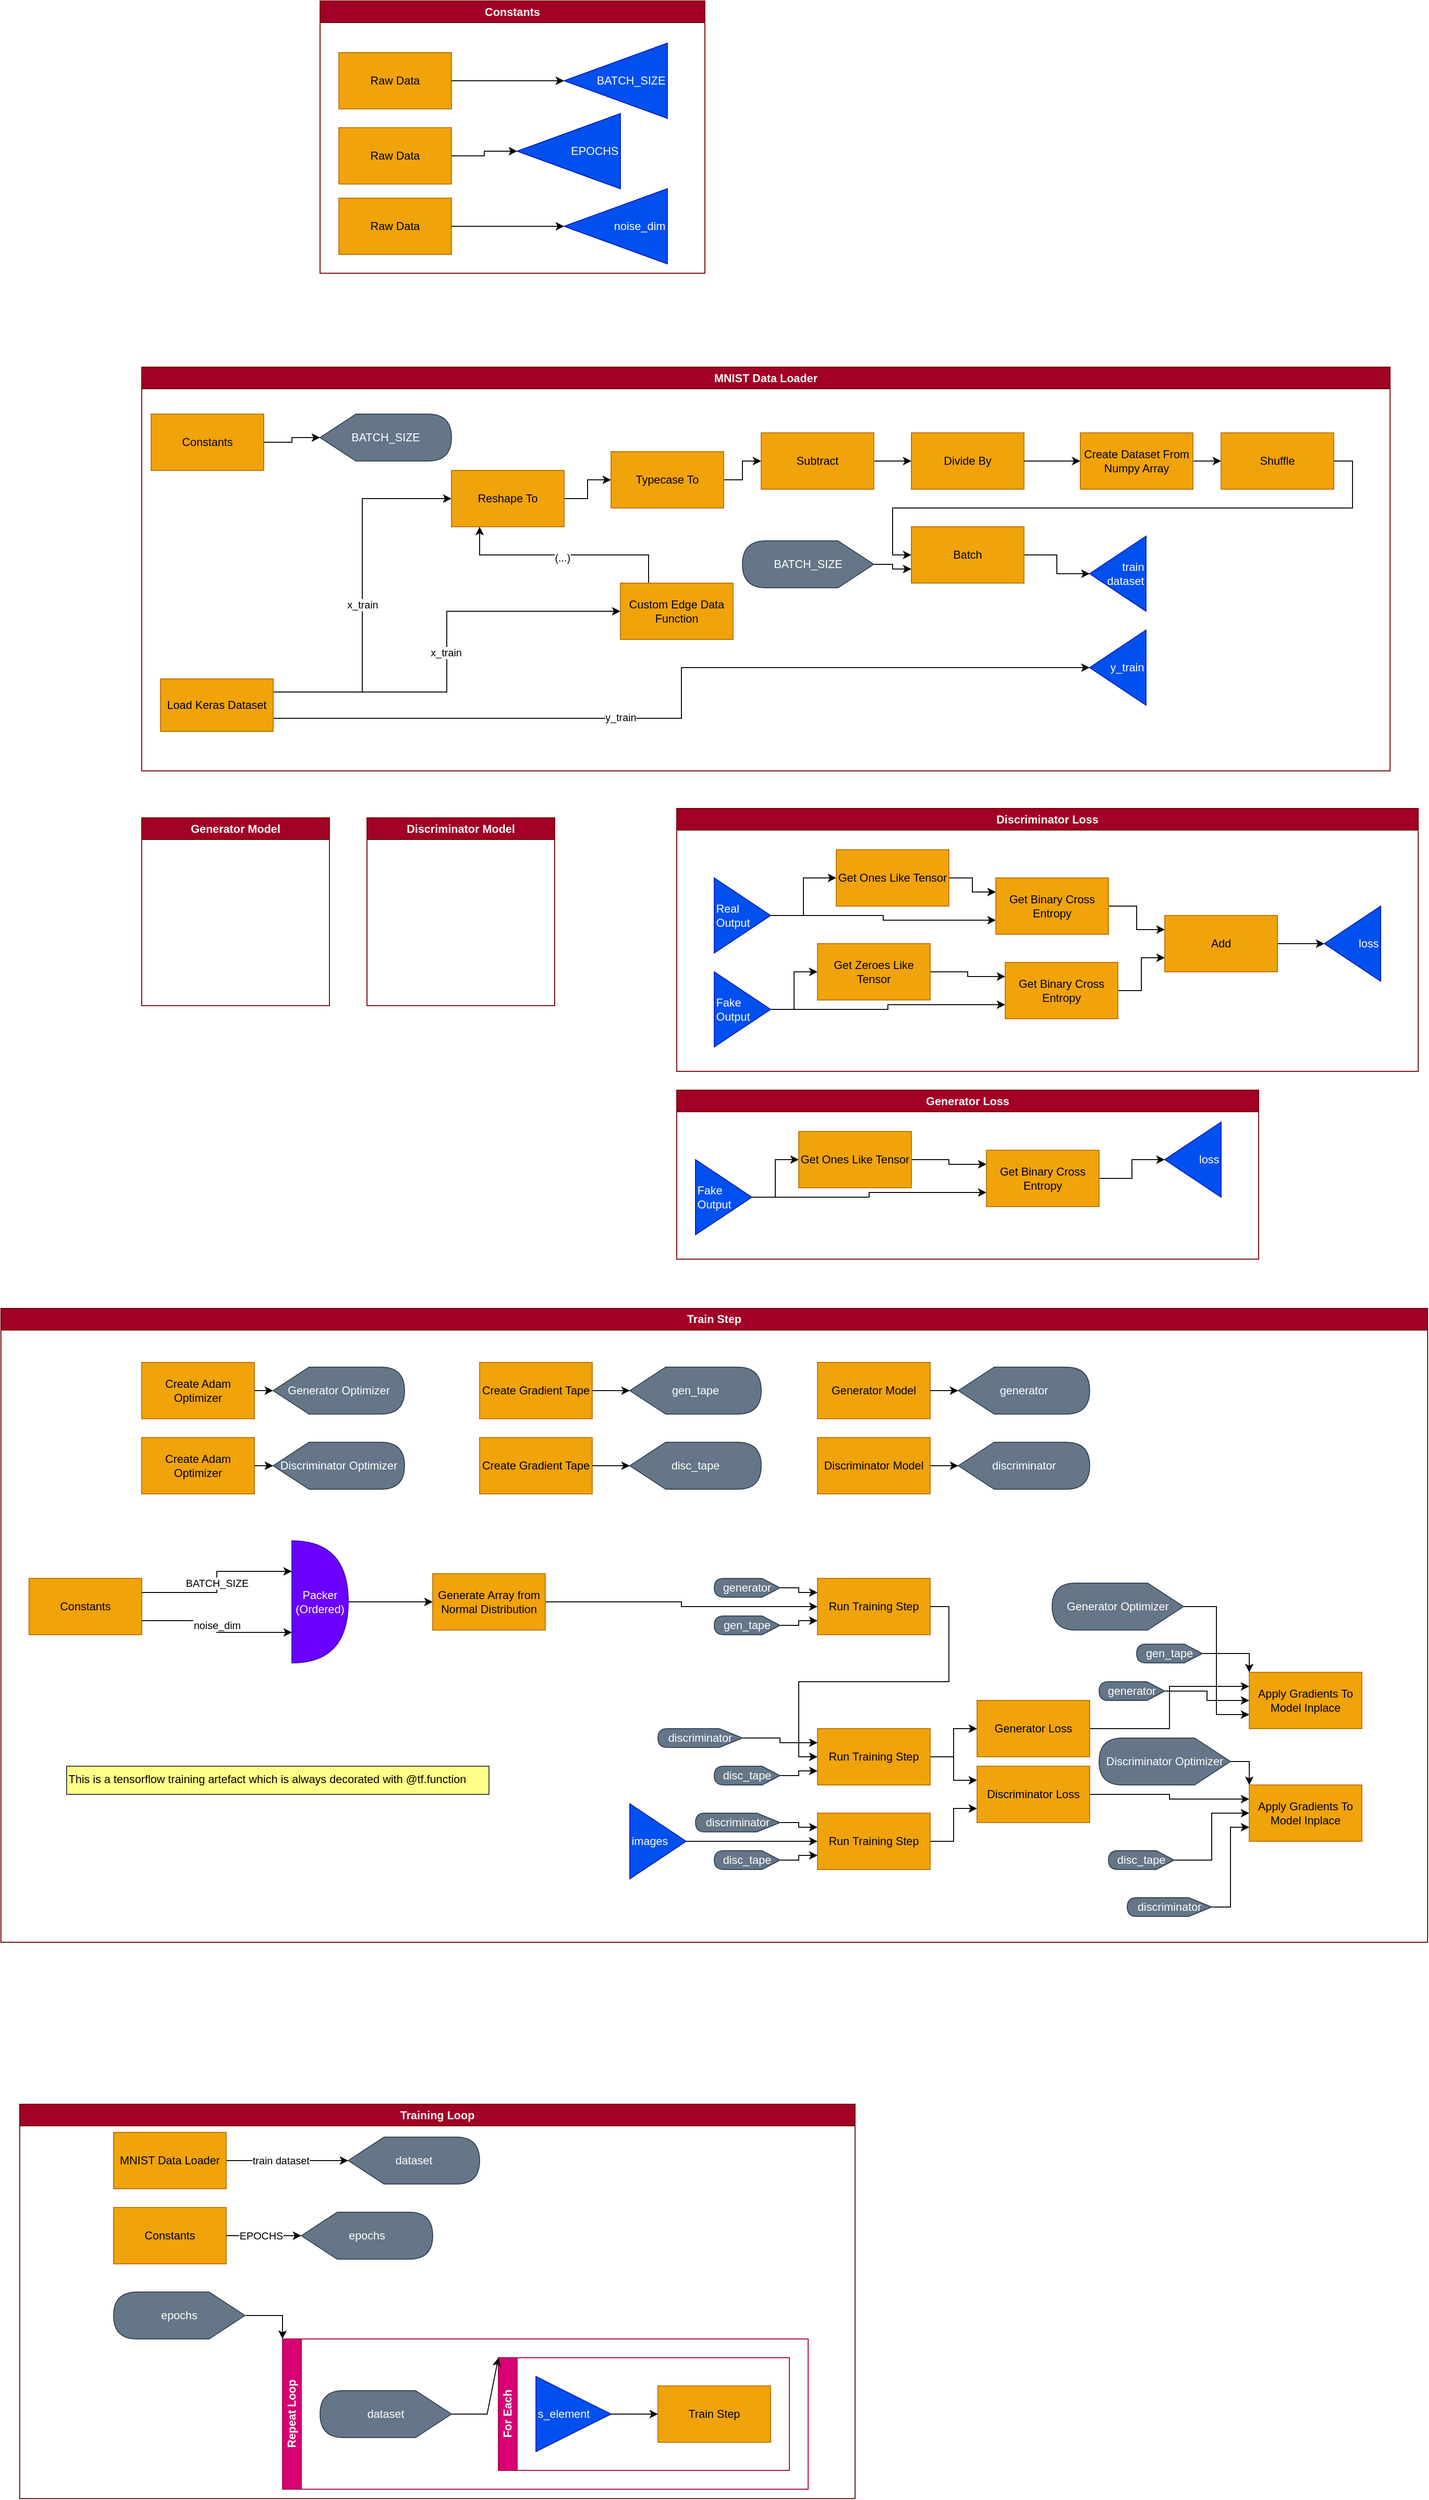 <mxfile version="21.8.2" type="device">
  <diagram name="Page-1" id="CMNAbyIfZospv8cuNg1a">
    <mxGraphModel dx="3825" dy="1553" grid="1" gridSize="10" guides="1" tooltips="1" connect="1" arrows="1" fold="1" page="0" pageScale="1" pageWidth="850" pageHeight="1100" math="0" shadow="0">
      <root>
        <mxCell id="0" />
        <mxCell id="1" parent="0" />
        <mxCell id="BTnDJMna1HMqzvdBmYv4-1" style="edgeStyle=orthogonalEdgeStyle;rounded=0;orthogonalLoop=1;jettySize=auto;html=1;exitX=1;exitY=0.25;exitDx=0;exitDy=0;entryX=0;entryY=0.5;entryDx=0;entryDy=0;" parent="1" source="BTnDJMna1HMqzvdBmYv4-9" target="BTnDJMna1HMqzvdBmYv4-21" edge="1">
          <mxGeometry relative="1" as="geometry">
            <mxPoint x="-510" y="977.923" as="targetPoint" />
            <Array as="points">
              <mxPoint x="-645" y="976" />
              <mxPoint x="-645" y="770" />
            </Array>
          </mxGeometry>
        </mxCell>
        <mxCell id="BTnDJMna1HMqzvdBmYv4-2" value="x_train" style="edgeLabel;html=1;align=center;verticalAlign=middle;resizable=0;points=[];" parent="BTnDJMna1HMqzvdBmYv4-1" vertex="1" connectable="0">
          <mxGeometry x="-0.048" relative="1" as="geometry">
            <mxPoint as="offset" />
          </mxGeometry>
        </mxCell>
        <mxCell id="BTnDJMna1HMqzvdBmYv4-5" style="edgeStyle=orthogonalEdgeStyle;rounded=0;orthogonalLoop=1;jettySize=auto;html=1;exitX=1;exitY=0.75;exitDx=0;exitDy=0;entryX=1;entryY=0.5;entryDx=0;entryDy=0;" parent="1" source="BTnDJMna1HMqzvdBmYv4-9" target="BTnDJMna1HMqzvdBmYv4-16" edge="1">
          <mxGeometry relative="1" as="geometry">
            <mxPoint x="-510" y="1006" as="targetPoint" />
          </mxGeometry>
        </mxCell>
        <mxCell id="BTnDJMna1HMqzvdBmYv4-6" value="y_train" style="edgeLabel;html=1;align=center;verticalAlign=middle;resizable=0;points=[];" parent="BTnDJMna1HMqzvdBmYv4-5" vertex="1" connectable="0">
          <mxGeometry x="-0.199" y="1" relative="1" as="geometry">
            <mxPoint as="offset" />
          </mxGeometry>
        </mxCell>
        <mxCell id="BTnDJMna1HMqzvdBmYv4-26" style="edgeStyle=orthogonalEdgeStyle;rounded=0;orthogonalLoop=1;jettySize=auto;html=1;exitX=1;exitY=0.25;exitDx=0;exitDy=0;entryX=0;entryY=0.5;entryDx=0;entryDy=0;" parent="1" source="BTnDJMna1HMqzvdBmYv4-9" target="BTnDJMna1HMqzvdBmYv4-25" edge="1">
          <mxGeometry relative="1" as="geometry" />
        </mxCell>
        <mxCell id="BTnDJMna1HMqzvdBmYv4-27" value="x_train" style="edgeLabel;html=1;align=center;verticalAlign=middle;resizable=0;points=[];" parent="BTnDJMna1HMqzvdBmYv4-26" vertex="1" connectable="0">
          <mxGeometry x="-0.004" y="1" relative="1" as="geometry">
            <mxPoint as="offset" />
          </mxGeometry>
        </mxCell>
        <mxCell id="BTnDJMna1HMqzvdBmYv4-9" value="Load Keras Dataset" style="rounded=0;whiteSpace=wrap;html=1;fillColor=#f0a30a;fontColor=#000000;strokeColor=#BD7000;" parent="1" vertex="1">
          <mxGeometry x="-860" y="962" width="120" height="56" as="geometry" />
        </mxCell>
        <mxCell id="BTnDJMna1HMqzvdBmYv4-18" value="MNIST Data Loader" style="swimlane;whiteSpace=wrap;html=1;fillColor=#a20025;fontColor=#ffffff;strokeColor=#6F0000;" parent="1" vertex="1">
          <mxGeometry x="-880" y="630" width="1330" height="430" as="geometry" />
        </mxCell>
        <mxCell id="BTnDJMna1HMqzvdBmYv4-16" value="y_train" style="triangle;whiteSpace=wrap;html=1;direction=west;align=right;fillColor=#0050ef;fontColor=#ffffff;strokeColor=#001DBC;" parent="BTnDJMna1HMqzvdBmYv4-18" vertex="1">
          <mxGeometry x="1010" y="280" width="60" height="80" as="geometry" />
        </mxCell>
        <mxCell id="BTnDJMna1HMqzvdBmYv4-11" value="Divide By" style="rounded=0;whiteSpace=wrap;html=1;fillColor=#f0a30a;fontColor=#000000;strokeColor=#BD7000;" parent="BTnDJMna1HMqzvdBmYv4-18" vertex="1">
          <mxGeometry x="820" y="70" width="120" height="60" as="geometry" />
        </mxCell>
        <mxCell id="BTnDJMna1HMqzvdBmYv4-10" style="edgeStyle=orthogonalEdgeStyle;rounded=0;orthogonalLoop=1;jettySize=auto;html=1;exitX=1;exitY=0.5;exitDx=0;exitDy=0;entryX=0;entryY=0.5;entryDx=0;entryDy=0;" parent="BTnDJMna1HMqzvdBmYv4-18" source="BTnDJMna1HMqzvdBmYv4-11" target="BTnDJMna1HMqzvdBmYv4-31" edge="1">
          <mxGeometry relative="1" as="geometry">
            <mxPoint x="970" y="100" as="targetPoint" />
          </mxGeometry>
        </mxCell>
        <mxCell id="BTnDJMna1HMqzvdBmYv4-20" style="edgeStyle=orthogonalEdgeStyle;rounded=0;orthogonalLoop=1;jettySize=auto;html=1;exitX=1;exitY=0.5;exitDx=0;exitDy=0;entryX=0;entryY=0.5;entryDx=0;entryDy=0;" parent="BTnDJMna1HMqzvdBmYv4-18" source="BTnDJMna1HMqzvdBmYv4-19" target="BTnDJMna1HMqzvdBmYv4-11" edge="1">
          <mxGeometry relative="1" as="geometry" />
        </mxCell>
        <mxCell id="BTnDJMna1HMqzvdBmYv4-19" value="Subtract" style="rounded=0;whiteSpace=wrap;html=1;fillColor=#f0a30a;fontColor=#000000;strokeColor=#BD7000;" parent="BTnDJMna1HMqzvdBmYv4-18" vertex="1">
          <mxGeometry x="660" y="70" width="120" height="60" as="geometry" />
        </mxCell>
        <mxCell id="BTnDJMna1HMqzvdBmYv4-23" style="edgeStyle=orthogonalEdgeStyle;rounded=0;orthogonalLoop=1;jettySize=auto;html=1;exitX=1;exitY=0.5;exitDx=0;exitDy=0;entryX=0;entryY=0.5;entryDx=0;entryDy=0;" parent="BTnDJMna1HMqzvdBmYv4-18" source="BTnDJMna1HMqzvdBmYv4-21" target="BTnDJMna1HMqzvdBmYv4-22" edge="1">
          <mxGeometry relative="1" as="geometry" />
        </mxCell>
        <mxCell id="BTnDJMna1HMqzvdBmYv4-21" value="Reshape To" style="rounded=0;whiteSpace=wrap;html=1;fillColor=#f0a30a;fontColor=#000000;strokeColor=#BD7000;" parent="BTnDJMna1HMqzvdBmYv4-18" vertex="1">
          <mxGeometry x="330" y="110" width="120" height="60" as="geometry" />
        </mxCell>
        <mxCell id="BTnDJMna1HMqzvdBmYv4-24" style="edgeStyle=orthogonalEdgeStyle;rounded=0;orthogonalLoop=1;jettySize=auto;html=1;exitX=1;exitY=0.5;exitDx=0;exitDy=0;entryX=0;entryY=0.5;entryDx=0;entryDy=0;" parent="BTnDJMna1HMqzvdBmYv4-18" source="BTnDJMna1HMqzvdBmYv4-22" target="BTnDJMna1HMqzvdBmYv4-19" edge="1">
          <mxGeometry relative="1" as="geometry" />
        </mxCell>
        <mxCell id="BTnDJMna1HMqzvdBmYv4-22" value="Typecase To" style="rounded=0;whiteSpace=wrap;html=1;fillColor=#f0a30a;fontColor=#000000;strokeColor=#BD7000;" parent="BTnDJMna1HMqzvdBmYv4-18" vertex="1">
          <mxGeometry x="500" y="90" width="120" height="60" as="geometry" />
        </mxCell>
        <mxCell id="BTnDJMna1HMqzvdBmYv4-28" style="edgeStyle=orthogonalEdgeStyle;rounded=0;orthogonalLoop=1;jettySize=auto;html=1;exitX=0.25;exitY=0;exitDx=0;exitDy=0;entryX=0.25;entryY=1;entryDx=0;entryDy=0;" parent="BTnDJMna1HMqzvdBmYv4-18" source="BTnDJMna1HMqzvdBmYv4-25" target="BTnDJMna1HMqzvdBmYv4-21" edge="1">
          <mxGeometry relative="1" as="geometry" />
        </mxCell>
        <mxCell id="BTnDJMna1HMqzvdBmYv4-29" value="(...)" style="edgeLabel;html=1;align=center;verticalAlign=middle;resizable=0;points=[];" parent="BTnDJMna1HMqzvdBmYv4-28" vertex="1" connectable="0">
          <mxGeometry x="0.016" y="3" relative="1" as="geometry">
            <mxPoint as="offset" />
          </mxGeometry>
        </mxCell>
        <mxCell id="BTnDJMna1HMqzvdBmYv4-25" value="Custom Edge Data Function" style="rounded=0;whiteSpace=wrap;html=1;fillColor=#f0a30a;fontColor=#000000;strokeColor=#BD7000;" parent="BTnDJMna1HMqzvdBmYv4-18" vertex="1">
          <mxGeometry x="510" y="230" width="120" height="60" as="geometry" />
        </mxCell>
        <mxCell id="BTnDJMna1HMqzvdBmYv4-34" style="edgeStyle=orthogonalEdgeStyle;rounded=0;orthogonalLoop=1;jettySize=auto;html=1;exitX=1;exitY=0.5;exitDx=0;exitDy=0;entryX=0;entryY=0.5;entryDx=0;entryDy=0;" parent="BTnDJMna1HMqzvdBmYv4-18" source="BTnDJMna1HMqzvdBmYv4-31" target="BTnDJMna1HMqzvdBmYv4-32" edge="1">
          <mxGeometry relative="1" as="geometry" />
        </mxCell>
        <mxCell id="BTnDJMna1HMqzvdBmYv4-31" value="Create Dataset From Numpy Array" style="rounded=0;whiteSpace=wrap;html=1;fillColor=#f0a30a;fontColor=#000000;strokeColor=#BD7000;" parent="BTnDJMna1HMqzvdBmYv4-18" vertex="1">
          <mxGeometry x="1000" y="70" width="120" height="60" as="geometry" />
        </mxCell>
        <mxCell id="BTnDJMna1HMqzvdBmYv4-35" style="edgeStyle=orthogonalEdgeStyle;rounded=0;orthogonalLoop=1;jettySize=auto;html=1;exitX=1;exitY=0.5;exitDx=0;exitDy=0;entryX=0;entryY=0.5;entryDx=0;entryDy=0;" parent="BTnDJMna1HMqzvdBmYv4-18" source="BTnDJMna1HMqzvdBmYv4-32" target="BTnDJMna1HMqzvdBmYv4-33" edge="1">
          <mxGeometry relative="1" as="geometry" />
        </mxCell>
        <mxCell id="BTnDJMna1HMqzvdBmYv4-32" value="Shuffle" style="rounded=0;whiteSpace=wrap;html=1;fillColor=#f0a30a;fontColor=#000000;strokeColor=#BD7000;" parent="BTnDJMna1HMqzvdBmYv4-18" vertex="1">
          <mxGeometry x="1150" y="70" width="120" height="60" as="geometry" />
        </mxCell>
        <mxCell id="BTnDJMna1HMqzvdBmYv4-37" style="edgeStyle=orthogonalEdgeStyle;rounded=0;orthogonalLoop=1;jettySize=auto;html=1;exitX=1;exitY=0.5;exitDx=0;exitDy=0;entryX=1;entryY=0.5;entryDx=0;entryDy=0;" parent="BTnDJMna1HMqzvdBmYv4-18" source="BTnDJMna1HMqzvdBmYv4-33" target="BTnDJMna1HMqzvdBmYv4-36" edge="1">
          <mxGeometry relative="1" as="geometry" />
        </mxCell>
        <mxCell id="BTnDJMna1HMqzvdBmYv4-33" value="Batch" style="rounded=0;whiteSpace=wrap;html=1;fillColor=#f0a30a;fontColor=#000000;strokeColor=#BD7000;" parent="BTnDJMna1HMqzvdBmYv4-18" vertex="1">
          <mxGeometry x="820" y="170" width="120" height="60" as="geometry" />
        </mxCell>
        <mxCell id="BTnDJMna1HMqzvdBmYv4-36" value="train dataset" style="triangle;whiteSpace=wrap;html=1;direction=west;align=right;fillColor=#0050ef;fontColor=#ffffff;strokeColor=#001DBC;" parent="BTnDJMna1HMqzvdBmYv4-18" vertex="1">
          <mxGeometry x="1010" y="180" width="60" height="80" as="geometry" />
        </mxCell>
        <mxCell id="BTnDJMna1HMqzvdBmYv4-105" style="edgeStyle=orthogonalEdgeStyle;rounded=0;orthogonalLoop=1;jettySize=auto;html=1;exitX=0;exitY=0.5;exitDx=0;exitDy=0;exitPerimeter=0;entryX=0;entryY=0.75;entryDx=0;entryDy=0;" parent="BTnDJMna1HMqzvdBmYv4-18" source="BTnDJMna1HMqzvdBmYv4-104" target="BTnDJMna1HMqzvdBmYv4-33" edge="1">
          <mxGeometry relative="1" as="geometry" />
        </mxCell>
        <mxCell id="BTnDJMna1HMqzvdBmYv4-104" value="BATCH_SIZE" style="shape=display;whiteSpace=wrap;html=1;fillColor=#647687;strokeColor=#314354;fontColor=#ffffff;size=0.273;direction=west;" parent="BTnDJMna1HMqzvdBmYv4-18" vertex="1">
          <mxGeometry x="640" y="185" width="140" height="50" as="geometry" />
        </mxCell>
        <mxCell id="BTnDJMna1HMqzvdBmYv4-111" value="BATCH_SIZE" style="shape=display;whiteSpace=wrap;html=1;fillColor=#647687;strokeColor=#314354;fontColor=#ffffff;size=0.273;" parent="BTnDJMna1HMqzvdBmYv4-18" vertex="1">
          <mxGeometry x="190" y="50" width="140" height="50" as="geometry" />
        </mxCell>
        <mxCell id="BTnDJMna1HMqzvdBmYv4-112" value="Constants" style="rounded=0;whiteSpace=wrap;html=1;fillColor=#f0a30a;fontColor=#000000;strokeColor=#BD7000;" parent="BTnDJMna1HMqzvdBmYv4-18" vertex="1">
          <mxGeometry x="10" y="50" width="120" height="60" as="geometry" />
        </mxCell>
        <mxCell id="BTnDJMna1HMqzvdBmYv4-113" style="edgeStyle=orthogonalEdgeStyle;rounded=0;orthogonalLoop=1;jettySize=auto;html=1;exitX=1;exitY=0.5;exitDx=0;exitDy=0;entryX=0;entryY=0.5;entryDx=0;entryDy=0;entryPerimeter=0;" parent="BTnDJMna1HMqzvdBmYv4-18" source="BTnDJMna1HMqzvdBmYv4-112" target="BTnDJMna1HMqzvdBmYv4-111" edge="1">
          <mxGeometry relative="1" as="geometry" />
        </mxCell>
        <mxCell id="BTnDJMna1HMqzvdBmYv4-58" value="Generator Model" style="swimlane;whiteSpace=wrap;html=1;fillColor=#a20025;fontColor=#ffffff;strokeColor=#6F0000;" parent="1" vertex="1">
          <mxGeometry x="-880" y="1110" width="200" height="200" as="geometry" />
        </mxCell>
        <mxCell id="BTnDJMna1HMqzvdBmYv4-60" value="Discriminator Model" style="swimlane;whiteSpace=wrap;html=1;fillColor=#a20025;fontColor=#ffffff;strokeColor=#6F0000;" parent="1" vertex="1">
          <mxGeometry x="-640" y="1110" width="200" height="200" as="geometry" />
        </mxCell>
        <mxCell id="BTnDJMna1HMqzvdBmYv4-64" style="edgeStyle=orthogonalEdgeStyle;rounded=0;orthogonalLoop=1;jettySize=auto;html=1;exitX=1;exitY=0.5;exitDx=0;exitDy=0;" parent="1" source="BTnDJMna1HMqzvdBmYv4-61" target="BTnDJMna1HMqzvdBmYv4-63" edge="1">
          <mxGeometry relative="1" as="geometry" />
        </mxCell>
        <mxCell id="BTnDJMna1HMqzvdBmYv4-68" style="edgeStyle=orthogonalEdgeStyle;rounded=0;orthogonalLoop=1;jettySize=auto;html=1;exitX=1;exitY=0.5;exitDx=0;exitDy=0;entryX=0;entryY=0.75;entryDx=0;entryDy=0;" parent="1" source="BTnDJMna1HMqzvdBmYv4-61" target="BTnDJMna1HMqzvdBmYv4-67" edge="1">
          <mxGeometry relative="1" as="geometry" />
        </mxCell>
        <mxCell id="BTnDJMna1HMqzvdBmYv4-61" value="Real Output" style="triangle;whiteSpace=wrap;html=1;align=left;fillColor=#0050ef;fontColor=#ffffff;strokeColor=#001DBC;" parent="1" vertex="1">
          <mxGeometry x="-270" y="1174" width="60" height="80" as="geometry" />
        </mxCell>
        <mxCell id="BTnDJMna1HMqzvdBmYv4-66" style="edgeStyle=orthogonalEdgeStyle;rounded=0;orthogonalLoop=1;jettySize=auto;html=1;exitX=1;exitY=0.5;exitDx=0;exitDy=0;entryX=0;entryY=0.5;entryDx=0;entryDy=0;" parent="1" source="BTnDJMna1HMqzvdBmYv4-62" target="BTnDJMna1HMqzvdBmYv4-65" edge="1">
          <mxGeometry relative="1" as="geometry" />
        </mxCell>
        <mxCell id="BTnDJMna1HMqzvdBmYv4-72" style="edgeStyle=orthogonalEdgeStyle;rounded=0;orthogonalLoop=1;jettySize=auto;html=1;exitX=1;exitY=0.5;exitDx=0;exitDy=0;entryX=0;entryY=0.75;entryDx=0;entryDy=0;" parent="1" source="BTnDJMna1HMqzvdBmYv4-62" target="BTnDJMna1HMqzvdBmYv4-70" edge="1">
          <mxGeometry relative="1" as="geometry" />
        </mxCell>
        <mxCell id="BTnDJMna1HMqzvdBmYv4-62" value="Fake Output" style="triangle;whiteSpace=wrap;html=1;align=left;fillColor=#0050ef;fontColor=#ffffff;strokeColor=#001DBC;" parent="1" vertex="1">
          <mxGeometry x="-270" y="1274" width="60" height="80" as="geometry" />
        </mxCell>
        <mxCell id="BTnDJMna1HMqzvdBmYv4-69" style="edgeStyle=orthogonalEdgeStyle;rounded=0;orthogonalLoop=1;jettySize=auto;html=1;exitX=1;exitY=0.5;exitDx=0;exitDy=0;entryX=0;entryY=0.25;entryDx=0;entryDy=0;" parent="1" source="BTnDJMna1HMqzvdBmYv4-63" target="BTnDJMna1HMqzvdBmYv4-67" edge="1">
          <mxGeometry relative="1" as="geometry" />
        </mxCell>
        <mxCell id="BTnDJMna1HMqzvdBmYv4-63" value="Get Ones Like Tensor" style="rounded=0;whiteSpace=wrap;html=1;fillColor=#f0a30a;fontColor=#000000;strokeColor=#BD7000;" parent="1" vertex="1">
          <mxGeometry x="-140" y="1144" width="120" height="60" as="geometry" />
        </mxCell>
        <mxCell id="BTnDJMna1HMqzvdBmYv4-71" style="edgeStyle=orthogonalEdgeStyle;rounded=0;orthogonalLoop=1;jettySize=auto;html=1;exitX=1;exitY=0.5;exitDx=0;exitDy=0;entryX=0;entryY=0.25;entryDx=0;entryDy=0;" parent="1" source="BTnDJMna1HMqzvdBmYv4-65" target="BTnDJMna1HMqzvdBmYv4-70" edge="1">
          <mxGeometry relative="1" as="geometry" />
        </mxCell>
        <mxCell id="BTnDJMna1HMqzvdBmYv4-65" value="Get Zeroes Like Tensor" style="rounded=0;whiteSpace=wrap;html=1;fillColor=#f0a30a;fontColor=#000000;strokeColor=#BD7000;" parent="1" vertex="1">
          <mxGeometry x="-160" y="1244" width="120" height="60" as="geometry" />
        </mxCell>
        <mxCell id="BTnDJMna1HMqzvdBmYv4-74" style="edgeStyle=orthogonalEdgeStyle;rounded=0;orthogonalLoop=1;jettySize=auto;html=1;exitX=1;exitY=0.5;exitDx=0;exitDy=0;entryX=0;entryY=0.25;entryDx=0;entryDy=0;" parent="1" source="BTnDJMna1HMqzvdBmYv4-67" target="BTnDJMna1HMqzvdBmYv4-73" edge="1">
          <mxGeometry relative="1" as="geometry" />
        </mxCell>
        <mxCell id="BTnDJMna1HMqzvdBmYv4-67" value="Get Binary Cross Entropy" style="rounded=0;whiteSpace=wrap;html=1;fillColor=#f0a30a;fontColor=#000000;strokeColor=#BD7000;" parent="1" vertex="1">
          <mxGeometry x="30" y="1174" width="120" height="60" as="geometry" />
        </mxCell>
        <mxCell id="BTnDJMna1HMqzvdBmYv4-75" style="edgeStyle=orthogonalEdgeStyle;rounded=0;orthogonalLoop=1;jettySize=auto;html=1;exitX=1;exitY=0.5;exitDx=0;exitDy=0;entryX=0;entryY=0.75;entryDx=0;entryDy=0;" parent="1" source="BTnDJMna1HMqzvdBmYv4-70" target="BTnDJMna1HMqzvdBmYv4-73" edge="1">
          <mxGeometry relative="1" as="geometry" />
        </mxCell>
        <mxCell id="BTnDJMna1HMqzvdBmYv4-70" value="Get Binary Cross Entropy" style="rounded=0;whiteSpace=wrap;html=1;fillColor=#f0a30a;fontColor=#000000;strokeColor=#BD7000;" parent="1" vertex="1">
          <mxGeometry x="40" y="1264" width="120" height="60" as="geometry" />
        </mxCell>
        <mxCell id="BTnDJMna1HMqzvdBmYv4-77" style="edgeStyle=orthogonalEdgeStyle;rounded=0;orthogonalLoop=1;jettySize=auto;html=1;exitX=1;exitY=0.5;exitDx=0;exitDy=0;entryX=1;entryY=0.5;entryDx=0;entryDy=0;" parent="1" source="BTnDJMna1HMqzvdBmYv4-73" target="BTnDJMna1HMqzvdBmYv4-76" edge="1">
          <mxGeometry relative="1" as="geometry" />
        </mxCell>
        <mxCell id="BTnDJMna1HMqzvdBmYv4-73" value="Add" style="rounded=0;whiteSpace=wrap;html=1;fillColor=#f0a30a;fontColor=#000000;strokeColor=#BD7000;" parent="1" vertex="1">
          <mxGeometry x="210" y="1214" width="120" height="60" as="geometry" />
        </mxCell>
        <mxCell id="BTnDJMna1HMqzvdBmYv4-76" value="loss" style="triangle;whiteSpace=wrap;html=1;direction=west;align=right;fillColor=#0050ef;fontColor=#ffffff;strokeColor=#001DBC;" parent="1" vertex="1">
          <mxGeometry x="380" y="1204" width="60" height="80" as="geometry" />
        </mxCell>
        <mxCell id="BTnDJMna1HMqzvdBmYv4-78" value="Discriminator Loss" style="swimlane;whiteSpace=wrap;html=1;fillColor=#a20025;fontColor=#ffffff;strokeColor=#6F0000;" parent="1" vertex="1">
          <mxGeometry x="-310" y="1100" width="790" height="280" as="geometry" />
        </mxCell>
        <mxCell id="BTnDJMna1HMqzvdBmYv4-82" style="edgeStyle=orthogonalEdgeStyle;rounded=0;orthogonalLoop=1;jettySize=auto;html=1;exitX=1;exitY=0.5;exitDx=0;exitDy=0;entryX=0;entryY=0.5;entryDx=0;entryDy=0;" parent="1" source="BTnDJMna1HMqzvdBmYv4-84" target="BTnDJMna1HMqzvdBmYv4-88" edge="1">
          <mxGeometry relative="1" as="geometry" />
        </mxCell>
        <mxCell id="BTnDJMna1HMqzvdBmYv4-83" style="edgeStyle=orthogonalEdgeStyle;rounded=0;orthogonalLoop=1;jettySize=auto;html=1;exitX=1;exitY=0.5;exitDx=0;exitDy=0;entryX=0;entryY=0.75;entryDx=0;entryDy=0;" parent="1" source="BTnDJMna1HMqzvdBmYv4-84" target="BTnDJMna1HMqzvdBmYv4-92" edge="1">
          <mxGeometry relative="1" as="geometry" />
        </mxCell>
        <mxCell id="BTnDJMna1HMqzvdBmYv4-84" value="Fake Output" style="triangle;whiteSpace=wrap;html=1;align=left;fillColor=#0050ef;fontColor=#ffffff;strokeColor=#001DBC;" parent="1" vertex="1">
          <mxGeometry x="-290" y="1474" width="60" height="80" as="geometry" />
        </mxCell>
        <mxCell id="BTnDJMna1HMqzvdBmYv4-87" style="edgeStyle=orthogonalEdgeStyle;rounded=0;orthogonalLoop=1;jettySize=auto;html=1;exitX=1;exitY=0.5;exitDx=0;exitDy=0;entryX=0;entryY=0.25;entryDx=0;entryDy=0;" parent="1" source="BTnDJMna1HMqzvdBmYv4-88" target="BTnDJMna1HMqzvdBmYv4-92" edge="1">
          <mxGeometry relative="1" as="geometry" />
        </mxCell>
        <mxCell id="BTnDJMna1HMqzvdBmYv4-88" value="Get Ones Like Tensor" style="rounded=0;whiteSpace=wrap;html=1;fillColor=#f0a30a;fontColor=#000000;strokeColor=#BD7000;" parent="1" vertex="1">
          <mxGeometry x="-180" y="1444" width="120" height="60" as="geometry" />
        </mxCell>
        <mxCell id="BTnDJMna1HMqzvdBmYv4-97" style="edgeStyle=orthogonalEdgeStyle;rounded=0;orthogonalLoop=1;jettySize=auto;html=1;exitX=1;exitY=0.5;exitDx=0;exitDy=0;entryX=1;entryY=0.5;entryDx=0;entryDy=0;" parent="1" source="BTnDJMna1HMqzvdBmYv4-92" target="BTnDJMna1HMqzvdBmYv4-95" edge="1">
          <mxGeometry relative="1" as="geometry" />
        </mxCell>
        <mxCell id="BTnDJMna1HMqzvdBmYv4-92" value="Get Binary Cross Entropy" style="rounded=0;whiteSpace=wrap;html=1;fillColor=#f0a30a;fontColor=#000000;strokeColor=#BD7000;" parent="1" vertex="1">
          <mxGeometry x="20" y="1464" width="120" height="60" as="geometry" />
        </mxCell>
        <mxCell id="BTnDJMna1HMqzvdBmYv4-96" value="Generator Loss" style="swimlane;whiteSpace=wrap;html=1;fillColor=#a20025;fontColor=#ffffff;strokeColor=#6F0000;" parent="1" vertex="1">
          <mxGeometry x="-310" y="1400" width="620" height="180" as="geometry" />
        </mxCell>
        <mxCell id="BTnDJMna1HMqzvdBmYv4-95" value="loss" style="triangle;whiteSpace=wrap;html=1;direction=west;align=right;fillColor=#0050ef;fontColor=#ffffff;strokeColor=#001DBC;" parent="BTnDJMna1HMqzvdBmYv4-96" vertex="1">
          <mxGeometry x="520" y="34" width="60" height="80" as="geometry" />
        </mxCell>
        <mxCell id="BTnDJMna1HMqzvdBmYv4-98" value="Create Adam Optimizer" style="rounded=0;whiteSpace=wrap;html=1;fillColor=#f0a30a;fontColor=#000000;strokeColor=#BD7000;" parent="1" vertex="1">
          <mxGeometry x="-880" y="1690" width="120" height="60" as="geometry" />
        </mxCell>
        <mxCell id="BTnDJMna1HMqzvdBmYv4-99" value="Create Adam Optimizer" style="rounded=0;whiteSpace=wrap;html=1;fillColor=#f0a30a;fontColor=#000000;strokeColor=#BD7000;" parent="1" vertex="1">
          <mxGeometry x="-880" y="1770" width="120" height="60" as="geometry" />
        </mxCell>
        <mxCell id="BTnDJMna1HMqzvdBmYv4-100" value="Generator Optimizer" style="shape=display;whiteSpace=wrap;html=1;fillColor=#647687;strokeColor=#314354;fontColor=#ffffff;size=0.273;" parent="1" vertex="1">
          <mxGeometry x="-740" y="1695" width="140" height="50" as="geometry" />
        </mxCell>
        <mxCell id="BTnDJMna1HMqzvdBmYv4-101" style="edgeStyle=orthogonalEdgeStyle;rounded=0;orthogonalLoop=1;jettySize=auto;html=1;exitX=1;exitY=0.5;exitDx=0;exitDy=0;entryX=0;entryY=0.5;entryDx=0;entryDy=0;entryPerimeter=0;" parent="1" source="BTnDJMna1HMqzvdBmYv4-98" target="BTnDJMna1HMqzvdBmYv4-100" edge="1">
          <mxGeometry relative="1" as="geometry" />
        </mxCell>
        <mxCell id="BTnDJMna1HMqzvdBmYv4-102" value="Discriminator Optimizer" style="shape=display;whiteSpace=wrap;html=1;fillColor=#647687;strokeColor=#314354;fontColor=#ffffff;size=0.273;" parent="1" vertex="1">
          <mxGeometry x="-740" y="1775" width="140" height="50" as="geometry" />
        </mxCell>
        <mxCell id="BTnDJMna1HMqzvdBmYv4-103" style="edgeStyle=orthogonalEdgeStyle;rounded=0;orthogonalLoop=1;jettySize=auto;html=1;exitX=1;exitY=0.5;exitDx=0;exitDy=0;entryX=0;entryY=0.5;entryDx=0;entryDy=0;entryPerimeter=0;" parent="1" source="BTnDJMna1HMqzvdBmYv4-99" target="BTnDJMna1HMqzvdBmYv4-102" edge="1">
          <mxGeometry relative="1" as="geometry" />
        </mxCell>
        <mxCell id="BTnDJMna1HMqzvdBmYv4-107" value="Raw Data" style="rounded=0;whiteSpace=wrap;html=1;fillColor=#f0a30a;fontColor=#000000;strokeColor=#BD7000;" parent="1" vertex="1">
          <mxGeometry x="-670" y="295" width="120" height="60" as="geometry" />
        </mxCell>
        <mxCell id="BTnDJMna1HMqzvdBmYv4-108" style="edgeStyle=orthogonalEdgeStyle;rounded=0;orthogonalLoop=1;jettySize=auto;html=1;exitX=1;exitY=0.5;exitDx=0;exitDy=0;entryX=1;entryY=0.5;entryDx=0;entryDy=0;" parent="1" source="BTnDJMna1HMqzvdBmYv4-107" target="BTnDJMna1HMqzvdBmYv4-110" edge="1">
          <mxGeometry relative="1" as="geometry">
            <mxPoint x="-450" y="325" as="targetPoint" />
          </mxGeometry>
        </mxCell>
        <mxCell id="BTnDJMna1HMqzvdBmYv4-109" value="Constants" style="swimlane;whiteSpace=wrap;html=1;fillColor=#a20025;fontColor=#ffffff;strokeColor=#6F0000;" parent="1" vertex="1">
          <mxGeometry x="-690" y="240" width="410" height="290" as="geometry" />
        </mxCell>
        <mxCell id="BTnDJMna1HMqzvdBmYv4-110" value="BATCH_SIZE" style="triangle;whiteSpace=wrap;html=1;direction=west;align=right;fillColor=#0050ef;fontColor=#ffffff;strokeColor=#001DBC;" parent="BTnDJMna1HMqzvdBmYv4-109" vertex="1">
          <mxGeometry x="260" y="45" width="110" height="80" as="geometry" />
        </mxCell>
        <mxCell id="BTnDJMna1HMqzvdBmYv4-117" value="EPOCHS" style="triangle;whiteSpace=wrap;html=1;direction=west;align=right;fillColor=#0050ef;fontColor=#ffffff;strokeColor=#001DBC;" parent="BTnDJMna1HMqzvdBmYv4-109" vertex="1">
          <mxGeometry x="210" y="120" width="110" height="80" as="geometry" />
        </mxCell>
        <mxCell id="BTnDJMna1HMqzvdBmYv4-118" value="Raw Data" style="rounded=0;whiteSpace=wrap;html=1;fillColor=#f0a30a;fontColor=#000000;strokeColor=#BD7000;" parent="BTnDJMna1HMqzvdBmYv4-109" vertex="1">
          <mxGeometry x="20" y="210" width="120" height="60" as="geometry" />
        </mxCell>
        <mxCell id="BTnDJMna1HMqzvdBmYv4-119" style="edgeStyle=orthogonalEdgeStyle;rounded=0;orthogonalLoop=1;jettySize=auto;html=1;exitX=1;exitY=0.5;exitDx=0;exitDy=0;entryX=1;entryY=0.5;entryDx=0;entryDy=0;" parent="BTnDJMna1HMqzvdBmYv4-109" source="BTnDJMna1HMqzvdBmYv4-118" target="BTnDJMna1HMqzvdBmYv4-120" edge="1">
          <mxGeometry relative="1" as="geometry">
            <mxPoint x="240" y="240" as="targetPoint" />
          </mxGeometry>
        </mxCell>
        <mxCell id="BTnDJMna1HMqzvdBmYv4-120" value="noise_dim" style="triangle;whiteSpace=wrap;html=1;direction=west;align=right;fillColor=#0050ef;fontColor=#ffffff;strokeColor=#001DBC;" parent="BTnDJMna1HMqzvdBmYv4-109" vertex="1">
          <mxGeometry x="260" y="200" width="110" height="80" as="geometry" />
        </mxCell>
        <mxCell id="BTnDJMna1HMqzvdBmYv4-115" value="Raw Data" style="rounded=0;whiteSpace=wrap;html=1;fillColor=#f0a30a;fontColor=#000000;strokeColor=#BD7000;" parent="BTnDJMna1HMqzvdBmYv4-109" vertex="1">
          <mxGeometry x="20" y="135" width="120" height="60" as="geometry" />
        </mxCell>
        <mxCell id="BTnDJMna1HMqzvdBmYv4-116" style="edgeStyle=orthogonalEdgeStyle;rounded=0;orthogonalLoop=1;jettySize=auto;html=1;exitX=1;exitY=0.5;exitDx=0;exitDy=0;entryX=1;entryY=0.5;entryDx=0;entryDy=0;" parent="BTnDJMna1HMqzvdBmYv4-109" source="BTnDJMna1HMqzvdBmYv4-115" target="BTnDJMna1HMqzvdBmYv4-117" edge="1">
          <mxGeometry relative="1" as="geometry">
            <mxPoint x="250" y="95" as="targetPoint" />
          </mxGeometry>
        </mxCell>
        <mxCell id="BTnDJMna1HMqzvdBmYv4-145" style="edgeStyle=orthogonalEdgeStyle;rounded=0;orthogonalLoop=1;jettySize=auto;html=1;exitX=1;exitY=0.5;exitDx=0;exitDy=0;entryX=0;entryY=0.5;entryDx=0;entryDy=0;" parent="1" source="BTnDJMna1HMqzvdBmYv4-121" target="BTnDJMna1HMqzvdBmYv4-142" edge="1">
          <mxGeometry relative="1" as="geometry" />
        </mxCell>
        <mxCell id="BTnDJMna1HMqzvdBmYv4-121" value="Generate Array from Normal Distribution" style="rounded=0;whiteSpace=wrap;html=1;fillColor=#f0a30a;fontColor=#000000;strokeColor=#BD7000;" parent="1" vertex="1">
          <mxGeometry x="-570" y="1915" width="120" height="60" as="geometry" />
        </mxCell>
        <mxCell id="BTnDJMna1HMqzvdBmYv4-123" style="edgeStyle=orthogonalEdgeStyle;rounded=0;orthogonalLoop=1;jettySize=auto;html=1;exitX=1;exitY=0.5;exitDx=0;exitDy=0;exitPerimeter=0;entryX=0;entryY=0.5;entryDx=0;entryDy=0;" parent="1" source="BTnDJMna1HMqzvdBmYv4-122" target="BTnDJMna1HMqzvdBmYv4-121" edge="1">
          <mxGeometry relative="1" as="geometry" />
        </mxCell>
        <mxCell id="BTnDJMna1HMqzvdBmYv4-122" value="Packer&lt;br&gt;(Ordered)" style="shape=or;whiteSpace=wrap;html=1;fillColor=#6a00ff;fontColor=#ffffff;strokeColor=#3700CC;" parent="1" vertex="1">
          <mxGeometry x="-720" y="1880" width="60" height="130" as="geometry" />
        </mxCell>
        <mxCell id="BTnDJMna1HMqzvdBmYv4-124" value="Constants" style="rounded=0;whiteSpace=wrap;html=1;fillColor=#f0a30a;fontColor=#000000;strokeColor=#BD7000;" parent="1" vertex="1">
          <mxGeometry x="-1000" y="1920" width="120" height="60" as="geometry" />
        </mxCell>
        <mxCell id="BTnDJMna1HMqzvdBmYv4-125" style="edgeStyle=orthogonalEdgeStyle;rounded=0;orthogonalLoop=1;jettySize=auto;html=1;exitX=1;exitY=0.25;exitDx=0;exitDy=0;entryX=0;entryY=0.25;entryDx=0;entryDy=0;entryPerimeter=0;" parent="1" source="BTnDJMna1HMqzvdBmYv4-124" target="BTnDJMna1HMqzvdBmYv4-122" edge="1">
          <mxGeometry relative="1" as="geometry" />
        </mxCell>
        <mxCell id="BTnDJMna1HMqzvdBmYv4-127" value="BATCH_SIZE" style="edgeLabel;html=1;align=center;verticalAlign=middle;resizable=0;points=[];" parent="BTnDJMna1HMqzvdBmYv4-125" vertex="1" connectable="0">
          <mxGeometry x="-0.013" relative="1" as="geometry">
            <mxPoint as="offset" />
          </mxGeometry>
        </mxCell>
        <mxCell id="BTnDJMna1HMqzvdBmYv4-126" style="edgeStyle=orthogonalEdgeStyle;rounded=0;orthogonalLoop=1;jettySize=auto;html=1;exitX=1;exitY=0.75;exitDx=0;exitDy=0;entryX=0;entryY=0.75;entryDx=0;entryDy=0;entryPerimeter=0;" parent="1" source="BTnDJMna1HMqzvdBmYv4-124" target="BTnDJMna1HMqzvdBmYv4-122" edge="1">
          <mxGeometry relative="1" as="geometry" />
        </mxCell>
        <mxCell id="BTnDJMna1HMqzvdBmYv4-128" value="noise_dim" style="edgeLabel;html=1;align=center;verticalAlign=middle;resizable=0;points=[];" parent="BTnDJMna1HMqzvdBmYv4-126" vertex="1" connectable="0">
          <mxGeometry x="-0.017" relative="1" as="geometry">
            <mxPoint as="offset" />
          </mxGeometry>
        </mxCell>
        <mxCell id="BTnDJMna1HMqzvdBmYv4-129" value="Create Gradient Tape" style="rounded=0;whiteSpace=wrap;html=1;fillColor=#f0a30a;fontColor=#000000;strokeColor=#BD7000;" parent="1" vertex="1">
          <mxGeometry x="-520" y="1690" width="120" height="60" as="geometry" />
        </mxCell>
        <mxCell id="BTnDJMna1HMqzvdBmYv4-130" value="Create Gradient Tape" style="rounded=0;whiteSpace=wrap;html=1;fillColor=#f0a30a;fontColor=#000000;strokeColor=#BD7000;" parent="1" vertex="1">
          <mxGeometry x="-520" y="1770" width="120" height="60" as="geometry" />
        </mxCell>
        <mxCell id="BTnDJMna1HMqzvdBmYv4-131" value="gen_tape" style="shape=display;whiteSpace=wrap;html=1;fillColor=#647687;strokeColor=#314354;fontColor=#ffffff;size=0.273;" parent="1" vertex="1">
          <mxGeometry x="-360" y="1695" width="140" height="50" as="geometry" />
        </mxCell>
        <mxCell id="BTnDJMna1HMqzvdBmYv4-132" value="disc_tape" style="shape=display;whiteSpace=wrap;html=1;fillColor=#647687;strokeColor=#314354;fontColor=#ffffff;size=0.273;" parent="1" vertex="1">
          <mxGeometry x="-360" y="1775" width="140" height="50" as="geometry" />
        </mxCell>
        <mxCell id="BTnDJMna1HMqzvdBmYv4-133" style="edgeStyle=orthogonalEdgeStyle;rounded=0;orthogonalLoop=1;jettySize=auto;html=1;exitX=1;exitY=0.5;exitDx=0;exitDy=0;entryX=0;entryY=0.5;entryDx=0;entryDy=0;entryPerimeter=0;" parent="1" source="BTnDJMna1HMqzvdBmYv4-129" target="BTnDJMna1HMqzvdBmYv4-131" edge="1">
          <mxGeometry relative="1" as="geometry" />
        </mxCell>
        <mxCell id="BTnDJMna1HMqzvdBmYv4-134" style="edgeStyle=orthogonalEdgeStyle;rounded=0;orthogonalLoop=1;jettySize=auto;html=1;exitX=1;exitY=0.5;exitDx=0;exitDy=0;entryX=0;entryY=0.5;entryDx=0;entryDy=0;entryPerimeter=0;" parent="1" source="BTnDJMna1HMqzvdBmYv4-130" target="BTnDJMna1HMqzvdBmYv4-132" edge="1">
          <mxGeometry relative="1" as="geometry" />
        </mxCell>
        <mxCell id="BTnDJMna1HMqzvdBmYv4-135" value="Generator Model" style="rounded=0;whiteSpace=wrap;html=1;fillColor=#f0a30a;fontColor=#000000;strokeColor=#BD7000;" parent="1" vertex="1">
          <mxGeometry x="-160" y="1690" width="120" height="60" as="geometry" />
        </mxCell>
        <mxCell id="BTnDJMna1HMqzvdBmYv4-136" value="generator" style="shape=display;whiteSpace=wrap;html=1;fillColor=#647687;strokeColor=#314354;fontColor=#ffffff;size=0.273;" parent="1" vertex="1">
          <mxGeometry x="-10" y="1695" width="140" height="50" as="geometry" />
        </mxCell>
        <mxCell id="BTnDJMna1HMqzvdBmYv4-137" style="edgeStyle=orthogonalEdgeStyle;rounded=0;orthogonalLoop=1;jettySize=auto;html=1;exitX=1;exitY=0.5;exitDx=0;exitDy=0;entryX=0;entryY=0.5;entryDx=0;entryDy=0;entryPerimeter=0;" parent="1" source="BTnDJMna1HMqzvdBmYv4-135" target="BTnDJMna1HMqzvdBmYv4-136" edge="1">
          <mxGeometry relative="1" as="geometry" />
        </mxCell>
        <mxCell id="BTnDJMna1HMqzvdBmYv4-138" value="Discriminator Model" style="rounded=0;whiteSpace=wrap;html=1;fillColor=#f0a30a;fontColor=#000000;strokeColor=#BD7000;" parent="1" vertex="1">
          <mxGeometry x="-160" y="1770" width="120" height="60" as="geometry" />
        </mxCell>
        <mxCell id="BTnDJMna1HMqzvdBmYv4-139" value="discriminator" style="shape=display;whiteSpace=wrap;html=1;fillColor=#647687;strokeColor=#314354;fontColor=#ffffff;size=0.273;" parent="1" vertex="1">
          <mxGeometry x="-10" y="1775" width="140" height="50" as="geometry" />
        </mxCell>
        <mxCell id="BTnDJMna1HMqzvdBmYv4-141" style="edgeStyle=orthogonalEdgeStyle;rounded=0;orthogonalLoop=1;jettySize=auto;html=1;exitX=1;exitY=0.5;exitDx=0;exitDy=0;entryX=0;entryY=0.5;entryDx=0;entryDy=0;entryPerimeter=0;" parent="1" source="BTnDJMna1HMqzvdBmYv4-138" target="BTnDJMna1HMqzvdBmYv4-139" edge="1">
          <mxGeometry relative="1" as="geometry" />
        </mxCell>
        <mxCell id="BTnDJMna1HMqzvdBmYv4-142" value="Run Training Step" style="rounded=0;whiteSpace=wrap;html=1;fillColor=#f0a30a;fontColor=#000000;strokeColor=#BD7000;" parent="1" vertex="1">
          <mxGeometry x="-160" y="1920" width="120" height="60" as="geometry" />
        </mxCell>
        <mxCell id="BTnDJMna1HMqzvdBmYv4-144" style="edgeStyle=orthogonalEdgeStyle;rounded=0;orthogonalLoop=1;jettySize=auto;html=1;exitX=0;exitY=0.5;exitDx=0;exitDy=0;exitPerimeter=0;entryX=0;entryY=0.25;entryDx=0;entryDy=0;" parent="1" source="BTnDJMna1HMqzvdBmYv4-143" target="BTnDJMna1HMqzvdBmYv4-142" edge="1">
          <mxGeometry relative="1" as="geometry" />
        </mxCell>
        <mxCell id="BTnDJMna1HMqzvdBmYv4-143" value="generator" style="shape=display;whiteSpace=wrap;html=1;fillColor=#647687;strokeColor=#314354;fontColor=#ffffff;size=0.273;direction=west;" parent="1" vertex="1">
          <mxGeometry x="-270" y="1920" width="70" height="20" as="geometry" />
        </mxCell>
        <mxCell id="BTnDJMna1HMqzvdBmYv4-147" style="edgeStyle=orthogonalEdgeStyle;rounded=0;orthogonalLoop=1;jettySize=auto;html=1;exitX=0;exitY=0.5;exitDx=0;exitDy=0;exitPerimeter=0;entryX=0;entryY=0.75;entryDx=0;entryDy=0;" parent="1" source="BTnDJMna1HMqzvdBmYv4-146" target="BTnDJMna1HMqzvdBmYv4-142" edge="1">
          <mxGeometry relative="1" as="geometry" />
        </mxCell>
        <mxCell id="BTnDJMna1HMqzvdBmYv4-146" value="gen_tape" style="shape=display;whiteSpace=wrap;html=1;fillColor=#647687;strokeColor=#314354;fontColor=#ffffff;size=0.273;direction=west;" parent="1" vertex="1">
          <mxGeometry x="-270" y="1960" width="70" height="20" as="geometry" />
        </mxCell>
        <mxCell id="BTnDJMna1HMqzvdBmYv4-174" style="edgeStyle=orthogonalEdgeStyle;rounded=0;orthogonalLoop=1;jettySize=auto;html=1;exitX=1;exitY=0.5;exitDx=0;exitDy=0;entryX=0;entryY=0.75;entryDx=0;entryDy=0;" parent="1" source="BTnDJMna1HMqzvdBmYv4-158" target="BTnDJMna1HMqzvdBmYv4-172" edge="1">
          <mxGeometry relative="1" as="geometry" />
        </mxCell>
        <mxCell id="BTnDJMna1HMqzvdBmYv4-158" value="Run Training Step" style="rounded=0;whiteSpace=wrap;html=1;fillColor=#f0a30a;fontColor=#000000;strokeColor=#BD7000;" parent="1" vertex="1">
          <mxGeometry x="-160" y="2170" width="120" height="60" as="geometry" />
        </mxCell>
        <mxCell id="BTnDJMna1HMqzvdBmYv4-159" style="edgeStyle=orthogonalEdgeStyle;rounded=0;orthogonalLoop=1;jettySize=auto;html=1;exitX=0;exitY=0.5;exitDx=0;exitDy=0;exitPerimeter=0;entryX=0;entryY=0.25;entryDx=0;entryDy=0;" parent="1" source="BTnDJMna1HMqzvdBmYv4-160" target="BTnDJMna1HMqzvdBmYv4-158" edge="1">
          <mxGeometry relative="1" as="geometry" />
        </mxCell>
        <mxCell id="BTnDJMna1HMqzvdBmYv4-160" value="discriminator" style="shape=display;whiteSpace=wrap;html=1;fillColor=#647687;strokeColor=#314354;fontColor=#ffffff;size=0.273;direction=west;" parent="1" vertex="1">
          <mxGeometry x="-290" y="2170" width="90" height="20" as="geometry" />
        </mxCell>
        <mxCell id="BTnDJMna1HMqzvdBmYv4-161" style="edgeStyle=orthogonalEdgeStyle;rounded=0;orthogonalLoop=1;jettySize=auto;html=1;exitX=0;exitY=0.5;exitDx=0;exitDy=0;exitPerimeter=0;entryX=0;entryY=0.75;entryDx=0;entryDy=0;" parent="1" source="BTnDJMna1HMqzvdBmYv4-162" target="BTnDJMna1HMqzvdBmYv4-158" edge="1">
          <mxGeometry relative="1" as="geometry" />
        </mxCell>
        <mxCell id="BTnDJMna1HMqzvdBmYv4-162" value="disc_tape" style="shape=display;whiteSpace=wrap;html=1;fillColor=#647687;strokeColor=#314354;fontColor=#ffffff;size=0.273;direction=west;" parent="1" vertex="1">
          <mxGeometry x="-270" y="2210" width="70" height="20" as="geometry" />
        </mxCell>
        <mxCell id="BTnDJMna1HMqzvdBmYv4-164" style="edgeStyle=orthogonalEdgeStyle;rounded=0;orthogonalLoop=1;jettySize=auto;html=1;exitX=1;exitY=0.5;exitDx=0;exitDy=0;entryX=0;entryY=0.5;entryDx=0;entryDy=0;" parent="1" source="BTnDJMna1HMqzvdBmYv4-163" target="BTnDJMna1HMqzvdBmYv4-158" edge="1">
          <mxGeometry relative="1" as="geometry" />
        </mxCell>
        <mxCell id="BTnDJMna1HMqzvdBmYv4-163" value="images" style="triangle;whiteSpace=wrap;html=1;align=left;fillColor=#0050ef;fontColor=#ffffff;strokeColor=#001DBC;" parent="1" vertex="1">
          <mxGeometry x="-360" y="2160" width="60" height="80" as="geometry" />
        </mxCell>
        <mxCell id="BTnDJMna1HMqzvdBmYv4-173" style="edgeStyle=orthogonalEdgeStyle;rounded=0;orthogonalLoop=1;jettySize=auto;html=1;exitX=1;exitY=0.5;exitDx=0;exitDy=0;entryX=0;entryY=0.25;entryDx=0;entryDy=0;" parent="1" source="BTnDJMna1HMqzvdBmYv4-165" target="BTnDJMna1HMqzvdBmYv4-172" edge="1">
          <mxGeometry relative="1" as="geometry" />
        </mxCell>
        <mxCell id="BTnDJMna1HMqzvdBmYv4-177" style="edgeStyle=orthogonalEdgeStyle;rounded=0;orthogonalLoop=1;jettySize=auto;html=1;exitX=1;exitY=0.5;exitDx=0;exitDy=0;entryX=0;entryY=0.5;entryDx=0;entryDy=0;" parent="1" source="BTnDJMna1HMqzvdBmYv4-165" target="BTnDJMna1HMqzvdBmYv4-175" edge="1">
          <mxGeometry relative="1" as="geometry" />
        </mxCell>
        <mxCell id="BTnDJMna1HMqzvdBmYv4-165" value="Run Training Step" style="rounded=0;whiteSpace=wrap;html=1;fillColor=#f0a30a;fontColor=#000000;strokeColor=#BD7000;" parent="1" vertex="1">
          <mxGeometry x="-160" y="2080" width="120" height="60" as="geometry" />
        </mxCell>
        <mxCell id="BTnDJMna1HMqzvdBmYv4-166" style="edgeStyle=orthogonalEdgeStyle;rounded=0;orthogonalLoop=1;jettySize=auto;html=1;exitX=0;exitY=0.5;exitDx=0;exitDy=0;exitPerimeter=0;entryX=0;entryY=0.25;entryDx=0;entryDy=0;" parent="1" source="BTnDJMna1HMqzvdBmYv4-167" target="BTnDJMna1HMqzvdBmYv4-165" edge="1">
          <mxGeometry relative="1" as="geometry" />
        </mxCell>
        <mxCell id="BTnDJMna1HMqzvdBmYv4-167" value="discriminator" style="shape=display;whiteSpace=wrap;html=1;fillColor=#647687;strokeColor=#314354;fontColor=#ffffff;size=0.273;direction=west;" parent="1" vertex="1">
          <mxGeometry x="-330" y="2080" width="90" height="20" as="geometry" />
        </mxCell>
        <mxCell id="BTnDJMna1HMqzvdBmYv4-168" style="edgeStyle=orthogonalEdgeStyle;rounded=0;orthogonalLoop=1;jettySize=auto;html=1;exitX=0;exitY=0.5;exitDx=0;exitDy=0;exitPerimeter=0;entryX=0;entryY=0.75;entryDx=0;entryDy=0;" parent="1" source="BTnDJMna1HMqzvdBmYv4-169" target="BTnDJMna1HMqzvdBmYv4-165" edge="1">
          <mxGeometry relative="1" as="geometry" />
        </mxCell>
        <mxCell id="BTnDJMna1HMqzvdBmYv4-169" value="disc_tape" style="shape=display;whiteSpace=wrap;html=1;fillColor=#647687;strokeColor=#314354;fontColor=#ffffff;size=0.273;direction=west;" parent="1" vertex="1">
          <mxGeometry x="-270" y="2120" width="70" height="20" as="geometry" />
        </mxCell>
        <mxCell id="BTnDJMna1HMqzvdBmYv4-170" style="edgeStyle=orthogonalEdgeStyle;rounded=0;orthogonalLoop=1;jettySize=auto;html=1;exitX=1;exitY=0.5;exitDx=0;exitDy=0;entryX=0;entryY=0.5;entryDx=0;entryDy=0;" parent="1" source="BTnDJMna1HMqzvdBmYv4-142" target="BTnDJMna1HMqzvdBmYv4-165" edge="1">
          <mxGeometry relative="1" as="geometry">
            <mxPoint x="50" y="1950" as="sourcePoint" />
          </mxGeometry>
        </mxCell>
        <mxCell id="BTnDJMna1HMqzvdBmYv4-187" style="edgeStyle=orthogonalEdgeStyle;rounded=0;orthogonalLoop=1;jettySize=auto;html=1;exitX=1;exitY=0.5;exitDx=0;exitDy=0;entryX=0;entryY=0.25;entryDx=0;entryDy=0;" parent="1" source="BTnDJMna1HMqzvdBmYv4-172" target="BTnDJMna1HMqzvdBmYv4-179" edge="1">
          <mxGeometry relative="1" as="geometry" />
        </mxCell>
        <mxCell id="BTnDJMna1HMqzvdBmYv4-172" value="Discriminator Loss" style="rounded=0;whiteSpace=wrap;html=1;fillColor=#f0a30a;fontColor=#000000;strokeColor=#BD7000;" parent="1" vertex="1">
          <mxGeometry x="10" y="2120" width="120" height="60" as="geometry" />
        </mxCell>
        <mxCell id="BTnDJMna1HMqzvdBmYv4-180" style="edgeStyle=orthogonalEdgeStyle;rounded=0;orthogonalLoop=1;jettySize=auto;html=1;exitX=1;exitY=0.5;exitDx=0;exitDy=0;entryX=0;entryY=0.25;entryDx=0;entryDy=0;" parent="1" source="BTnDJMna1HMqzvdBmYv4-175" target="BTnDJMna1HMqzvdBmYv4-178" edge="1">
          <mxGeometry relative="1" as="geometry" />
        </mxCell>
        <mxCell id="BTnDJMna1HMqzvdBmYv4-175" value="Generator Loss" style="rounded=0;whiteSpace=wrap;html=1;fillColor=#f0a30a;fontColor=#000000;strokeColor=#BD7000;" parent="1" vertex="1">
          <mxGeometry x="10" y="2050" width="120" height="60" as="geometry" />
        </mxCell>
        <mxCell id="BTnDJMna1HMqzvdBmYv4-178" value="Apply Gradients To Model Inplace" style="rounded=0;whiteSpace=wrap;html=1;fillColor=#f0a30a;fontColor=#000000;strokeColor=#BD7000;" parent="1" vertex="1">
          <mxGeometry x="300" y="2020" width="120" height="60" as="geometry" />
        </mxCell>
        <mxCell id="BTnDJMna1HMqzvdBmYv4-179" value="Apply Gradients To Model Inplace" style="rounded=0;whiteSpace=wrap;html=1;fillColor=#f0a30a;fontColor=#000000;strokeColor=#BD7000;" parent="1" vertex="1">
          <mxGeometry x="300" y="2140" width="120" height="60" as="geometry" />
        </mxCell>
        <mxCell id="BTnDJMna1HMqzvdBmYv4-182" style="edgeStyle=orthogonalEdgeStyle;rounded=0;orthogonalLoop=1;jettySize=auto;html=1;exitX=0;exitY=0.5;exitDx=0;exitDy=0;exitPerimeter=0;entryX=0;entryY=0;entryDx=0;entryDy=0;" parent="1" source="BTnDJMna1HMqzvdBmYv4-181" target="BTnDJMna1HMqzvdBmYv4-178" edge="1">
          <mxGeometry relative="1" as="geometry" />
        </mxCell>
        <mxCell id="BTnDJMna1HMqzvdBmYv4-181" value="gen_tape" style="shape=display;whiteSpace=wrap;html=1;fillColor=#647687;strokeColor=#314354;fontColor=#ffffff;size=0.273;direction=west;" parent="1" vertex="1">
          <mxGeometry x="180" y="1990" width="70" height="20" as="geometry" />
        </mxCell>
        <mxCell id="BTnDJMna1HMqzvdBmYv4-184" style="edgeStyle=orthogonalEdgeStyle;rounded=0;orthogonalLoop=1;jettySize=auto;html=1;exitX=0;exitY=0.5;exitDx=0;exitDy=0;exitPerimeter=0;entryX=0;entryY=0.5;entryDx=0;entryDy=0;" parent="1" source="BTnDJMna1HMqzvdBmYv4-183" target="BTnDJMna1HMqzvdBmYv4-178" edge="1">
          <mxGeometry relative="1" as="geometry" />
        </mxCell>
        <mxCell id="BTnDJMna1HMqzvdBmYv4-183" value="generator" style="shape=display;whiteSpace=wrap;html=1;fillColor=#647687;strokeColor=#314354;fontColor=#ffffff;size=0.273;direction=west;" parent="1" vertex="1">
          <mxGeometry x="140" y="2030" width="70" height="20" as="geometry" />
        </mxCell>
        <mxCell id="BTnDJMna1HMqzvdBmYv4-186" style="edgeStyle=orthogonalEdgeStyle;rounded=0;orthogonalLoop=1;jettySize=auto;html=1;exitX=0;exitY=0.5;exitDx=0;exitDy=0;exitPerimeter=0;entryX=0;entryY=0.75;entryDx=0;entryDy=0;" parent="1" source="BTnDJMna1HMqzvdBmYv4-185" target="BTnDJMna1HMqzvdBmYv4-178" edge="1">
          <mxGeometry relative="1" as="geometry" />
        </mxCell>
        <mxCell id="BTnDJMna1HMqzvdBmYv4-185" value="Generator Optimizer" style="shape=display;whiteSpace=wrap;html=1;fillColor=#647687;strokeColor=#314354;fontColor=#ffffff;size=0.273;direction=west;" parent="1" vertex="1">
          <mxGeometry x="90" y="1925" width="140" height="50" as="geometry" />
        </mxCell>
        <mxCell id="BTnDJMna1HMqzvdBmYv4-189" style="edgeStyle=orthogonalEdgeStyle;rounded=0;orthogonalLoop=1;jettySize=auto;html=1;exitX=0;exitY=0.5;exitDx=0;exitDy=0;exitPerimeter=0;entryX=0;entryY=0.75;entryDx=0;entryDy=0;" parent="1" source="BTnDJMna1HMqzvdBmYv4-188" target="BTnDJMna1HMqzvdBmYv4-179" edge="1">
          <mxGeometry relative="1" as="geometry" />
        </mxCell>
        <mxCell id="BTnDJMna1HMqzvdBmYv4-188" value="discriminator" style="shape=display;whiteSpace=wrap;html=1;fillColor=#647687;strokeColor=#314354;fontColor=#ffffff;size=0.273;direction=west;" parent="1" vertex="1">
          <mxGeometry x="170" y="2260" width="90" height="20" as="geometry" />
        </mxCell>
        <mxCell id="BTnDJMna1HMqzvdBmYv4-191" style="edgeStyle=orthogonalEdgeStyle;rounded=0;orthogonalLoop=1;jettySize=auto;html=1;exitX=0;exitY=0.5;exitDx=0;exitDy=0;exitPerimeter=0;entryX=0;entryY=0.5;entryDx=0;entryDy=0;" parent="1" source="BTnDJMna1HMqzvdBmYv4-190" target="BTnDJMna1HMqzvdBmYv4-179" edge="1">
          <mxGeometry relative="1" as="geometry" />
        </mxCell>
        <mxCell id="BTnDJMna1HMqzvdBmYv4-190" value="disc_tape" style="shape=display;whiteSpace=wrap;html=1;fillColor=#647687;strokeColor=#314354;fontColor=#ffffff;size=0.273;direction=west;" parent="1" vertex="1">
          <mxGeometry x="150" y="2210" width="70" height="20" as="geometry" />
        </mxCell>
        <mxCell id="BTnDJMna1HMqzvdBmYv4-193" style="edgeStyle=orthogonalEdgeStyle;rounded=0;orthogonalLoop=1;jettySize=auto;html=1;exitX=0;exitY=0.5;exitDx=0;exitDy=0;exitPerimeter=0;entryX=0;entryY=0;entryDx=0;entryDy=0;" parent="1" source="BTnDJMna1HMqzvdBmYv4-192" target="BTnDJMna1HMqzvdBmYv4-179" edge="1">
          <mxGeometry relative="1" as="geometry" />
        </mxCell>
        <mxCell id="BTnDJMna1HMqzvdBmYv4-192" value="Discriminator Optimizer" style="shape=display;whiteSpace=wrap;html=1;fillColor=#647687;strokeColor=#314354;fontColor=#ffffff;size=0.273;direction=west;" parent="1" vertex="1">
          <mxGeometry x="140" y="2090" width="140" height="50" as="geometry" />
        </mxCell>
        <mxCell id="BTnDJMna1HMqzvdBmYv4-194" value="Train Step" style="swimlane;whiteSpace=wrap;html=1;fillColor=#a20025;fontColor=#ffffff;strokeColor=#6F0000;" parent="1" vertex="1">
          <mxGeometry x="-1030" y="1632.5" width="1520" height="675" as="geometry" />
        </mxCell>
        <mxCell id="BTnDJMna1HMqzvdBmYv4-225" value="This is a tensorflow training artefact which is always decorated with @tf.function" style="text;html=1;strokeColor=#36393d;fillColor=#ffff88;align=left;verticalAlign=top;whiteSpace=wrap;rounded=0;fixedWidth=0;autosize=1;" parent="BTnDJMna1HMqzvdBmYv4-194" vertex="1">
          <mxGeometry x="70" y="487.5" width="450" height="30" as="geometry" />
        </mxCell>
        <mxCell id="BTnDJMna1HMqzvdBmYv4-202" value="Constants" style="rounded=0;whiteSpace=wrap;html=1;fillColor=#f0a30a;fontColor=#000000;strokeColor=#BD7000;" parent="1" vertex="1">
          <mxGeometry x="-910" y="2590" width="120" height="60" as="geometry" />
        </mxCell>
        <mxCell id="BTnDJMna1HMqzvdBmYv4-203" value="epochs" style="shape=display;whiteSpace=wrap;html=1;fillColor=#647687;strokeColor=#314354;fontColor=#ffffff;size=0.273;" parent="1" vertex="1">
          <mxGeometry x="-710" y="2595" width="140" height="50" as="geometry" />
        </mxCell>
        <mxCell id="BTnDJMna1HMqzvdBmYv4-204" style="edgeStyle=orthogonalEdgeStyle;rounded=0;orthogonalLoop=1;jettySize=auto;html=1;exitX=1;exitY=0.5;exitDx=0;exitDy=0;entryX=0;entryY=0.5;entryDx=0;entryDy=0;entryPerimeter=0;" parent="1" source="BTnDJMna1HMqzvdBmYv4-202" target="BTnDJMna1HMqzvdBmYv4-203" edge="1">
          <mxGeometry relative="1" as="geometry" />
        </mxCell>
        <mxCell id="BTnDJMna1HMqzvdBmYv4-205" value="EPOCHS" style="edgeLabel;html=1;align=center;verticalAlign=middle;resizable=0;points=[];" parent="BTnDJMna1HMqzvdBmYv4-204" vertex="1" connectable="0">
          <mxGeometry x="-0.077" relative="1" as="geometry">
            <mxPoint as="offset" />
          </mxGeometry>
        </mxCell>
        <mxCell id="BTnDJMna1HMqzvdBmYv4-206" value="Repeat Loop" style="swimlane;html=1;startSize=20;horizontal=0;childLayout=flowLayout;flowOrientation=west;resizable=1;interRankCellSpacing=50;containerType=tree;fontSize=12;container=1;autosize=1;fillColor=#d80073;fontColor=#ffffff;strokeColor=#A50040;" parent="1" vertex="1">
          <mxGeometry x="-730" y="2730" width="560" height="160" as="geometry" />
        </mxCell>
        <mxCell id="BTnDJMna1HMqzvdBmYv4-216" value="dataset" style="shape=display;whiteSpace=wrap;html=1;fillColor=#647687;strokeColor=#314354;fontColor=#ffffff;size=0.273;direction=west;" parent="BTnDJMna1HMqzvdBmYv4-206" vertex="1">
          <mxGeometry x="40" y="55" width="140" height="50" as="geometry" />
        </mxCell>
        <mxCell id="BTnDJMna1HMqzvdBmYv4-220" value="For Each" style="swimlane;html=1;startSize=20;horizontal=0;childLayout=flowLayout;flowOrientation=west;resizable=1;interRankCellSpacing=50;containerType=tree;fontSize=12;container=1;autosize=0;fillColor=#d80073;fontColor=#ffffff;strokeColor=#A50040;" parent="BTnDJMna1HMqzvdBmYv4-206" vertex="1">
          <mxGeometry x="230" y="20" width="310" height="120" as="geometry" />
        </mxCell>
        <mxCell id="BTnDJMna1HMqzvdBmYv4-221" value="s_element" style="triangle;whiteSpace=wrap;html=1;align=left;fillColor=#0050ef;fontColor=#ffffff;strokeColor=#001DBC;" parent="BTnDJMna1HMqzvdBmYv4-220" vertex="1">
          <mxGeometry x="40" y="20" width="80" height="80" as="geometry" />
        </mxCell>
        <mxCell id="BTnDJMna1HMqzvdBmYv4-222" value="Train Step" style="rounded=0;whiteSpace=wrap;html=1;fillColor=#f0a30a;fontColor=#000000;strokeColor=#BD7000;" parent="BTnDJMna1HMqzvdBmYv4-220" vertex="1">
          <mxGeometry x="170" y="30" width="120" height="60" as="geometry" />
        </mxCell>
        <mxCell id="BTnDJMna1HMqzvdBmYv4-223" style="edgeStyle=orthogonalEdgeStyle;rounded=0;orthogonalLoop=1;jettySize=auto;html=1;exitX=1;exitY=0.5;exitDx=0;exitDy=0;entryX=0;entryY=0.5;entryDx=0;entryDy=0;noEdgeStyle=1;orthogonal=1;" parent="BTnDJMna1HMqzvdBmYv4-220" source="BTnDJMna1HMqzvdBmYv4-221" target="BTnDJMna1HMqzvdBmYv4-222" edge="1">
          <mxGeometry relative="1" as="geometry">
            <Array as="points">
              <mxPoint x="132" y="60" />
              <mxPoint x="158" y="60" />
            </Array>
          </mxGeometry>
        </mxCell>
        <mxCell id="BTnDJMna1HMqzvdBmYv4-218" style="edgeStyle=orthogonalEdgeStyle;rounded=0;orthogonalLoop=1;jettySize=auto;html=1;exitX=0;exitY=0.5;exitDx=0;exitDy=0;exitPerimeter=0;entryX=0;entryY=0;entryDx=0;entryDy=0;noEdgeStyle=1;orthogonal=1;" parent="BTnDJMna1HMqzvdBmYv4-206" source="BTnDJMna1HMqzvdBmYv4-216" target="BTnDJMna1HMqzvdBmYv4-220" edge="1">
          <mxGeometry relative="1" as="geometry">
            <mxPoint x="190" y="-30" as="targetPoint" />
            <Array as="points">
              <mxPoint x="192" y="80" />
              <mxPoint x="218" y="80" />
            </Array>
          </mxGeometry>
        </mxCell>
        <mxCell id="BTnDJMna1HMqzvdBmYv4-208" style="edgeStyle=orthogonalEdgeStyle;rounded=0;orthogonalLoop=1;jettySize=auto;html=1;exitX=0;exitY=0.5;exitDx=0;exitDy=0;exitPerimeter=0;entryX=0;entryY=0;entryDx=0;entryDy=0;" parent="1" source="BTnDJMna1HMqzvdBmYv4-207" target="BTnDJMna1HMqzvdBmYv4-206" edge="1">
          <mxGeometry relative="1" as="geometry" />
        </mxCell>
        <mxCell id="BTnDJMna1HMqzvdBmYv4-207" value="epochs" style="shape=display;whiteSpace=wrap;html=1;fillColor=#647687;strokeColor=#314354;fontColor=#ffffff;size=0.273;direction=west;" parent="1" vertex="1">
          <mxGeometry x="-910" y="2680" width="140" height="50" as="geometry" />
        </mxCell>
        <mxCell id="BTnDJMna1HMqzvdBmYv4-211" style="edgeStyle=orthogonalEdgeStyle;rounded=0;orthogonalLoop=1;jettySize=auto;html=1;exitX=1;exitY=0.5;exitDx=0;exitDy=0;entryX=0;entryY=0.5;entryDx=0;entryDy=0;entryPerimeter=0;" parent="1" source="BTnDJMna1HMqzvdBmYv4-210" target="BTnDJMna1HMqzvdBmYv4-215" edge="1">
          <mxGeometry relative="1" as="geometry">
            <mxPoint x="-510" y="2770" as="targetPoint" />
          </mxGeometry>
        </mxCell>
        <mxCell id="BTnDJMna1HMqzvdBmYv4-212" value="train dataset" style="edgeLabel;html=1;align=center;verticalAlign=middle;resizable=0;points=[];" parent="BTnDJMna1HMqzvdBmYv4-211" vertex="1" connectable="0">
          <mxGeometry x="-0.107" relative="1" as="geometry">
            <mxPoint as="offset" />
          </mxGeometry>
        </mxCell>
        <mxCell id="BTnDJMna1HMqzvdBmYv4-210" value="MNIST Data Loader" style="rounded=0;whiteSpace=wrap;html=1;fillColor=#f0a30a;fontColor=#000000;strokeColor=#BD7000;" parent="1" vertex="1">
          <mxGeometry x="-910" y="2510" width="120" height="60" as="geometry" />
        </mxCell>
        <mxCell id="BTnDJMna1HMqzvdBmYv4-215" value="dataset" style="shape=display;whiteSpace=wrap;html=1;fillColor=#647687;strokeColor=#314354;fontColor=#ffffff;size=0.273;" parent="1" vertex="1">
          <mxGeometry x="-660" y="2515" width="140" height="50" as="geometry" />
        </mxCell>
        <mxCell id="BTnDJMna1HMqzvdBmYv4-224" value="Training Loop" style="swimlane;whiteSpace=wrap;html=1;fillColor=#a20025;fontColor=#ffffff;strokeColor=#6F0000;" parent="1" vertex="1">
          <mxGeometry x="-1010" y="2480" width="890" height="420" as="geometry" />
        </mxCell>
      </root>
    </mxGraphModel>
  </diagram>
</mxfile>
